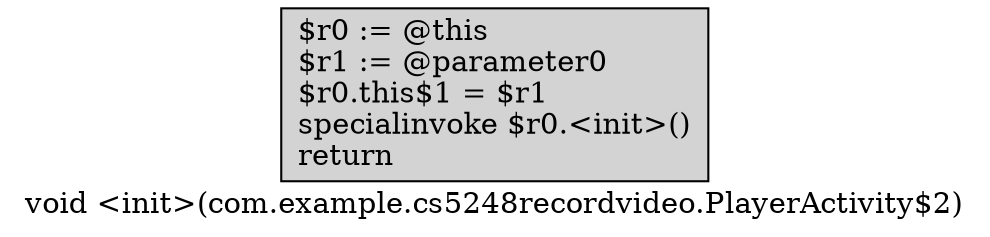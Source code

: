 digraph "void <init>(com.example.cs5248recordvideo.PlayerActivity$2)" {
    label="void <init>(com.example.cs5248recordvideo.PlayerActivity$2)";
    node [shape=box];
    "0" [style=filled,fillcolor=gray,style=filled,fillcolor=lightgray,label="$r0 := @this\l$r1 := @parameter0\l$r0.this$1 = $r1\lspecialinvoke $r0.<init>()\lreturn\l",];
}
